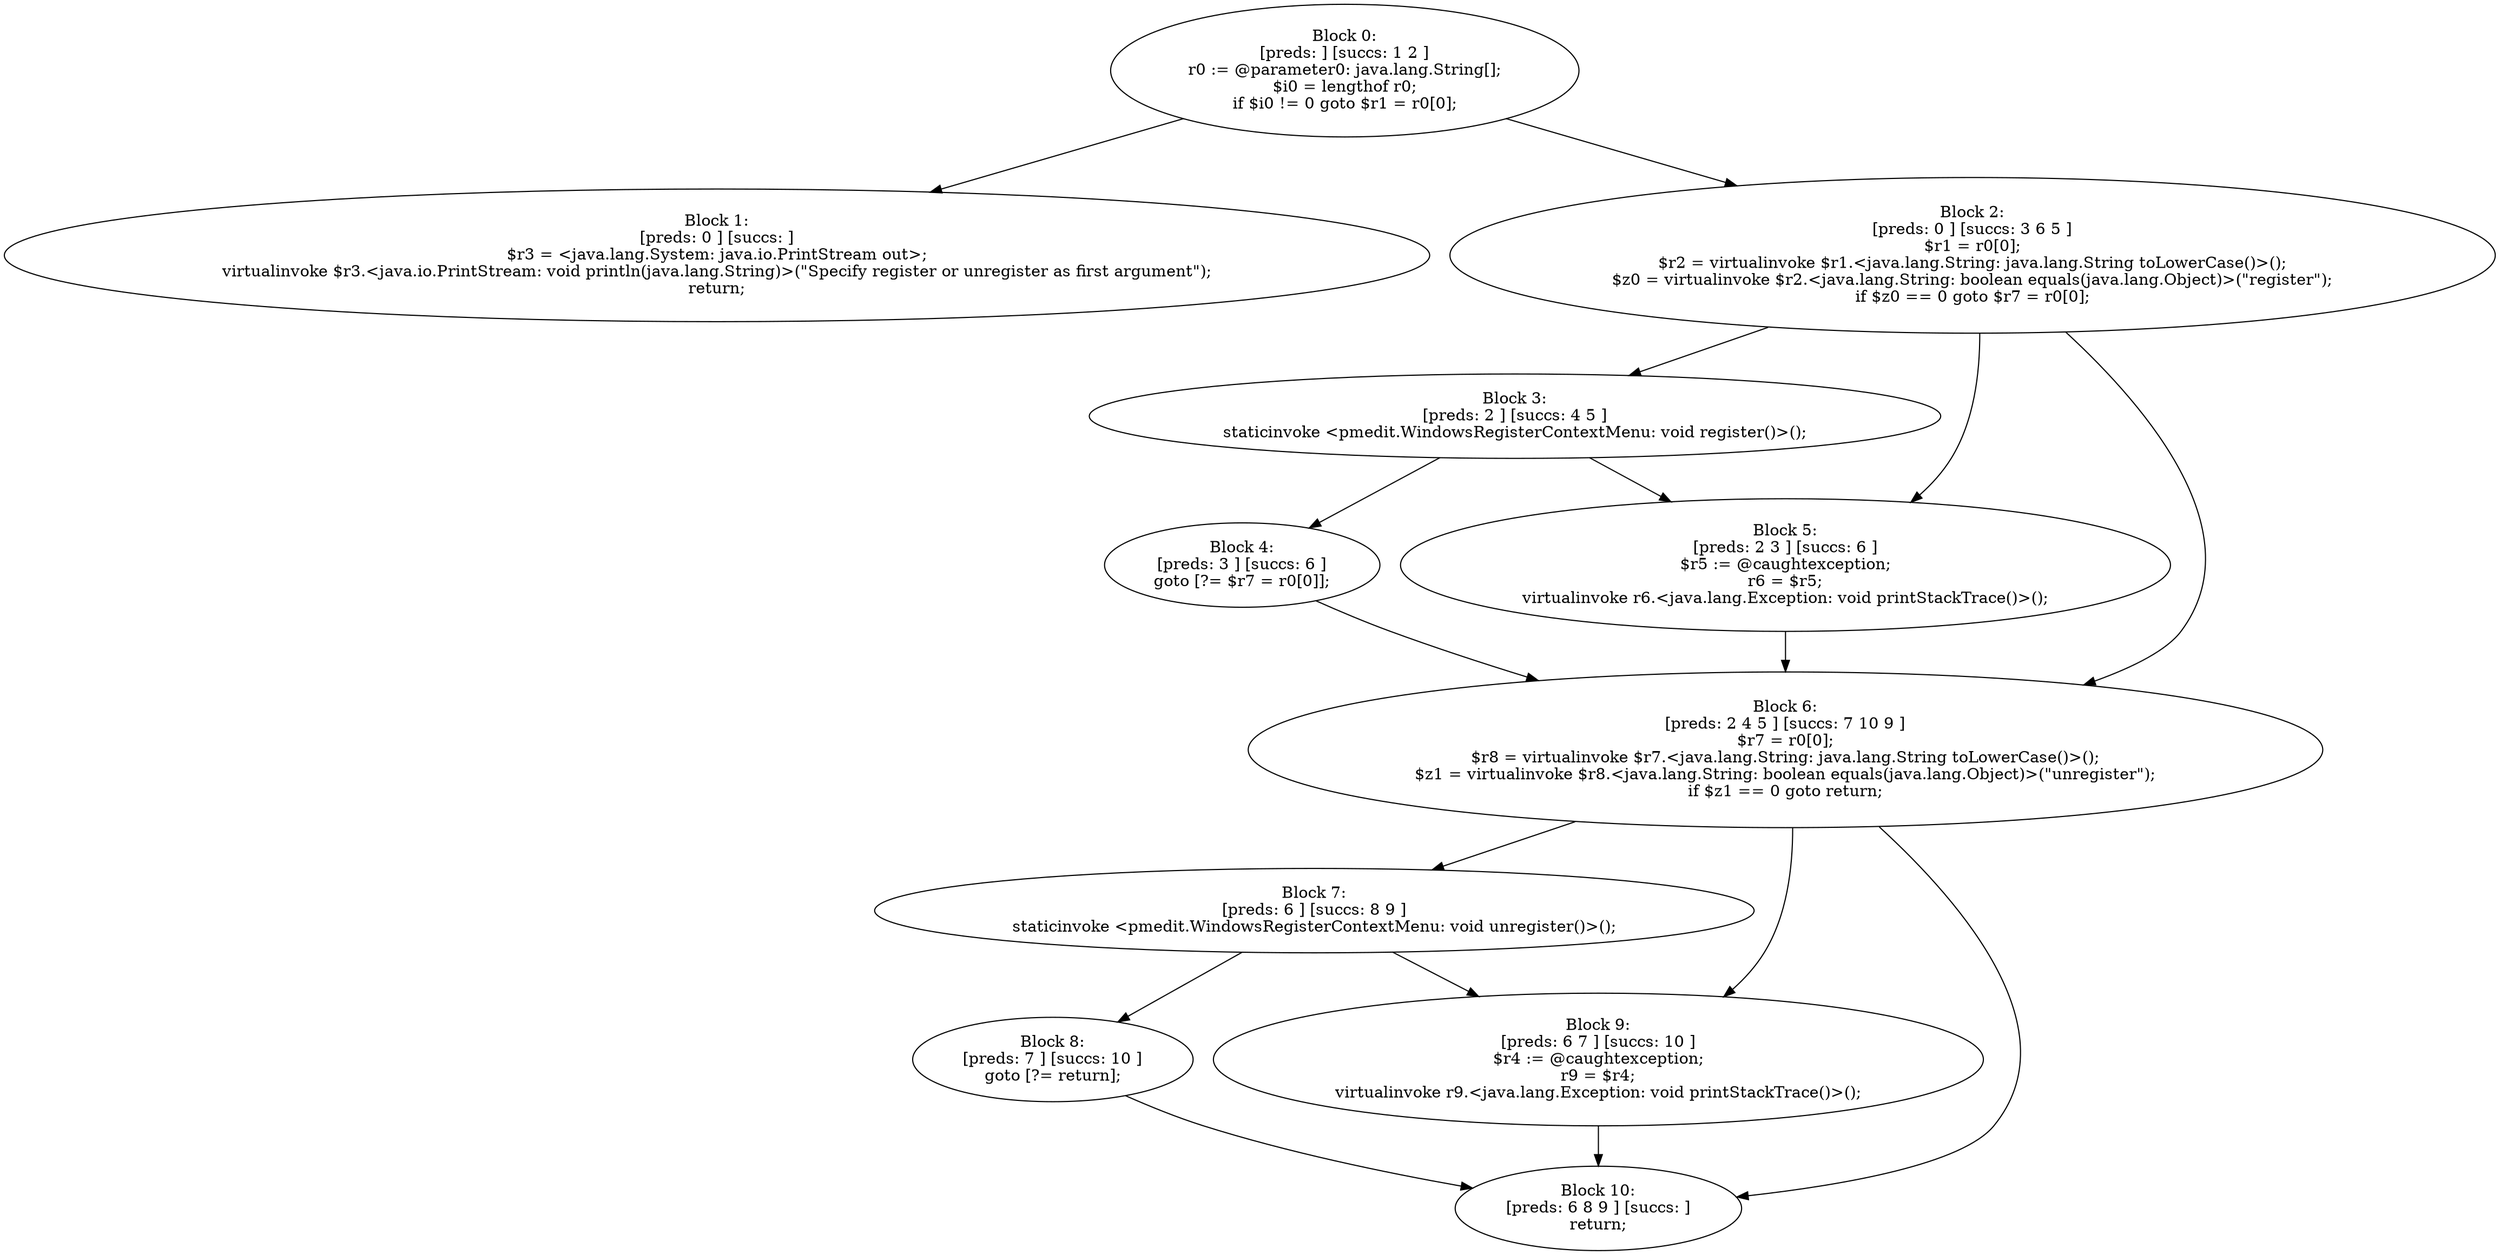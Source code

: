 digraph "unitGraph" {
    "Block 0:
[preds: ] [succs: 1 2 ]
r0 := @parameter0: java.lang.String[];
$i0 = lengthof r0;
if $i0 != 0 goto $r1 = r0[0];
"
    "Block 1:
[preds: 0 ] [succs: ]
$r3 = <java.lang.System: java.io.PrintStream out>;
virtualinvoke $r3.<java.io.PrintStream: void println(java.lang.String)>(\"Specify register or unregister as first argument\");
return;
"
    "Block 2:
[preds: 0 ] [succs: 3 6 5 ]
$r1 = r0[0];
$r2 = virtualinvoke $r1.<java.lang.String: java.lang.String toLowerCase()>();
$z0 = virtualinvoke $r2.<java.lang.String: boolean equals(java.lang.Object)>(\"register\");
if $z0 == 0 goto $r7 = r0[0];
"
    "Block 3:
[preds: 2 ] [succs: 4 5 ]
staticinvoke <pmedit.WindowsRegisterContextMenu: void register()>();
"
    "Block 4:
[preds: 3 ] [succs: 6 ]
goto [?= $r7 = r0[0]];
"
    "Block 5:
[preds: 2 3 ] [succs: 6 ]
$r5 := @caughtexception;
r6 = $r5;
virtualinvoke r6.<java.lang.Exception: void printStackTrace()>();
"
    "Block 6:
[preds: 2 4 5 ] [succs: 7 10 9 ]
$r7 = r0[0];
$r8 = virtualinvoke $r7.<java.lang.String: java.lang.String toLowerCase()>();
$z1 = virtualinvoke $r8.<java.lang.String: boolean equals(java.lang.Object)>(\"unregister\");
if $z1 == 0 goto return;
"
    "Block 7:
[preds: 6 ] [succs: 8 9 ]
staticinvoke <pmedit.WindowsRegisterContextMenu: void unregister()>();
"
    "Block 8:
[preds: 7 ] [succs: 10 ]
goto [?= return];
"
    "Block 9:
[preds: 6 7 ] [succs: 10 ]
$r4 := @caughtexception;
r9 = $r4;
virtualinvoke r9.<java.lang.Exception: void printStackTrace()>();
"
    "Block 10:
[preds: 6 8 9 ] [succs: ]
return;
"
    "Block 0:
[preds: ] [succs: 1 2 ]
r0 := @parameter0: java.lang.String[];
$i0 = lengthof r0;
if $i0 != 0 goto $r1 = r0[0];
"->"Block 1:
[preds: 0 ] [succs: ]
$r3 = <java.lang.System: java.io.PrintStream out>;
virtualinvoke $r3.<java.io.PrintStream: void println(java.lang.String)>(\"Specify register or unregister as first argument\");
return;
";
    "Block 0:
[preds: ] [succs: 1 2 ]
r0 := @parameter0: java.lang.String[];
$i0 = lengthof r0;
if $i0 != 0 goto $r1 = r0[0];
"->"Block 2:
[preds: 0 ] [succs: 3 6 5 ]
$r1 = r0[0];
$r2 = virtualinvoke $r1.<java.lang.String: java.lang.String toLowerCase()>();
$z0 = virtualinvoke $r2.<java.lang.String: boolean equals(java.lang.Object)>(\"register\");
if $z0 == 0 goto $r7 = r0[0];
";
    "Block 2:
[preds: 0 ] [succs: 3 6 5 ]
$r1 = r0[0];
$r2 = virtualinvoke $r1.<java.lang.String: java.lang.String toLowerCase()>();
$z0 = virtualinvoke $r2.<java.lang.String: boolean equals(java.lang.Object)>(\"register\");
if $z0 == 0 goto $r7 = r0[0];
"->"Block 3:
[preds: 2 ] [succs: 4 5 ]
staticinvoke <pmedit.WindowsRegisterContextMenu: void register()>();
";
    "Block 2:
[preds: 0 ] [succs: 3 6 5 ]
$r1 = r0[0];
$r2 = virtualinvoke $r1.<java.lang.String: java.lang.String toLowerCase()>();
$z0 = virtualinvoke $r2.<java.lang.String: boolean equals(java.lang.Object)>(\"register\");
if $z0 == 0 goto $r7 = r0[0];
"->"Block 6:
[preds: 2 4 5 ] [succs: 7 10 9 ]
$r7 = r0[0];
$r8 = virtualinvoke $r7.<java.lang.String: java.lang.String toLowerCase()>();
$z1 = virtualinvoke $r8.<java.lang.String: boolean equals(java.lang.Object)>(\"unregister\");
if $z1 == 0 goto return;
";
    "Block 2:
[preds: 0 ] [succs: 3 6 5 ]
$r1 = r0[0];
$r2 = virtualinvoke $r1.<java.lang.String: java.lang.String toLowerCase()>();
$z0 = virtualinvoke $r2.<java.lang.String: boolean equals(java.lang.Object)>(\"register\");
if $z0 == 0 goto $r7 = r0[0];
"->"Block 5:
[preds: 2 3 ] [succs: 6 ]
$r5 := @caughtexception;
r6 = $r5;
virtualinvoke r6.<java.lang.Exception: void printStackTrace()>();
";
    "Block 3:
[preds: 2 ] [succs: 4 5 ]
staticinvoke <pmedit.WindowsRegisterContextMenu: void register()>();
"->"Block 4:
[preds: 3 ] [succs: 6 ]
goto [?= $r7 = r0[0]];
";
    "Block 3:
[preds: 2 ] [succs: 4 5 ]
staticinvoke <pmedit.WindowsRegisterContextMenu: void register()>();
"->"Block 5:
[preds: 2 3 ] [succs: 6 ]
$r5 := @caughtexception;
r6 = $r5;
virtualinvoke r6.<java.lang.Exception: void printStackTrace()>();
";
    "Block 4:
[preds: 3 ] [succs: 6 ]
goto [?= $r7 = r0[0]];
"->"Block 6:
[preds: 2 4 5 ] [succs: 7 10 9 ]
$r7 = r0[0];
$r8 = virtualinvoke $r7.<java.lang.String: java.lang.String toLowerCase()>();
$z1 = virtualinvoke $r8.<java.lang.String: boolean equals(java.lang.Object)>(\"unregister\");
if $z1 == 0 goto return;
";
    "Block 5:
[preds: 2 3 ] [succs: 6 ]
$r5 := @caughtexception;
r6 = $r5;
virtualinvoke r6.<java.lang.Exception: void printStackTrace()>();
"->"Block 6:
[preds: 2 4 5 ] [succs: 7 10 9 ]
$r7 = r0[0];
$r8 = virtualinvoke $r7.<java.lang.String: java.lang.String toLowerCase()>();
$z1 = virtualinvoke $r8.<java.lang.String: boolean equals(java.lang.Object)>(\"unregister\");
if $z1 == 0 goto return;
";
    "Block 6:
[preds: 2 4 5 ] [succs: 7 10 9 ]
$r7 = r0[0];
$r8 = virtualinvoke $r7.<java.lang.String: java.lang.String toLowerCase()>();
$z1 = virtualinvoke $r8.<java.lang.String: boolean equals(java.lang.Object)>(\"unregister\");
if $z1 == 0 goto return;
"->"Block 7:
[preds: 6 ] [succs: 8 9 ]
staticinvoke <pmedit.WindowsRegisterContextMenu: void unregister()>();
";
    "Block 6:
[preds: 2 4 5 ] [succs: 7 10 9 ]
$r7 = r0[0];
$r8 = virtualinvoke $r7.<java.lang.String: java.lang.String toLowerCase()>();
$z1 = virtualinvoke $r8.<java.lang.String: boolean equals(java.lang.Object)>(\"unregister\");
if $z1 == 0 goto return;
"->"Block 10:
[preds: 6 8 9 ] [succs: ]
return;
";
    "Block 6:
[preds: 2 4 5 ] [succs: 7 10 9 ]
$r7 = r0[0];
$r8 = virtualinvoke $r7.<java.lang.String: java.lang.String toLowerCase()>();
$z1 = virtualinvoke $r8.<java.lang.String: boolean equals(java.lang.Object)>(\"unregister\");
if $z1 == 0 goto return;
"->"Block 9:
[preds: 6 7 ] [succs: 10 ]
$r4 := @caughtexception;
r9 = $r4;
virtualinvoke r9.<java.lang.Exception: void printStackTrace()>();
";
    "Block 7:
[preds: 6 ] [succs: 8 9 ]
staticinvoke <pmedit.WindowsRegisterContextMenu: void unregister()>();
"->"Block 8:
[preds: 7 ] [succs: 10 ]
goto [?= return];
";
    "Block 7:
[preds: 6 ] [succs: 8 9 ]
staticinvoke <pmedit.WindowsRegisterContextMenu: void unregister()>();
"->"Block 9:
[preds: 6 7 ] [succs: 10 ]
$r4 := @caughtexception;
r9 = $r4;
virtualinvoke r9.<java.lang.Exception: void printStackTrace()>();
";
    "Block 8:
[preds: 7 ] [succs: 10 ]
goto [?= return];
"->"Block 10:
[preds: 6 8 9 ] [succs: ]
return;
";
    "Block 9:
[preds: 6 7 ] [succs: 10 ]
$r4 := @caughtexception;
r9 = $r4;
virtualinvoke r9.<java.lang.Exception: void printStackTrace()>();
"->"Block 10:
[preds: 6 8 9 ] [succs: ]
return;
";
}
